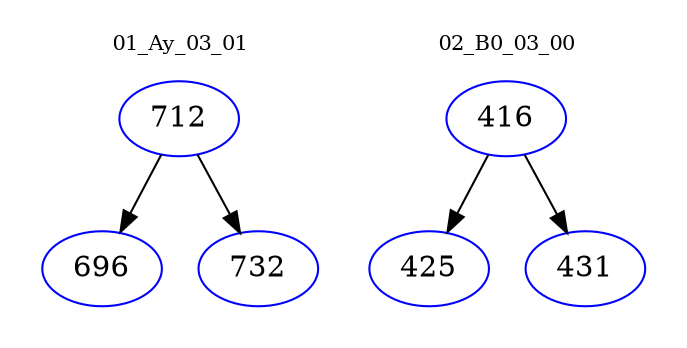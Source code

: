 digraph{
subgraph cluster_0 {
color = white
label = "01_Ay_03_01";
fontsize=10;
T0_712 [label="712", color="blue"]
T0_712 -> T0_696 [color="black"]
T0_696 [label="696", color="blue"]
T0_712 -> T0_732 [color="black"]
T0_732 [label="732", color="blue"]
}
subgraph cluster_1 {
color = white
label = "02_B0_03_00";
fontsize=10;
T1_416 [label="416", color="blue"]
T1_416 -> T1_425 [color="black"]
T1_425 [label="425", color="blue"]
T1_416 -> T1_431 [color="black"]
T1_431 [label="431", color="blue"]
}
}
